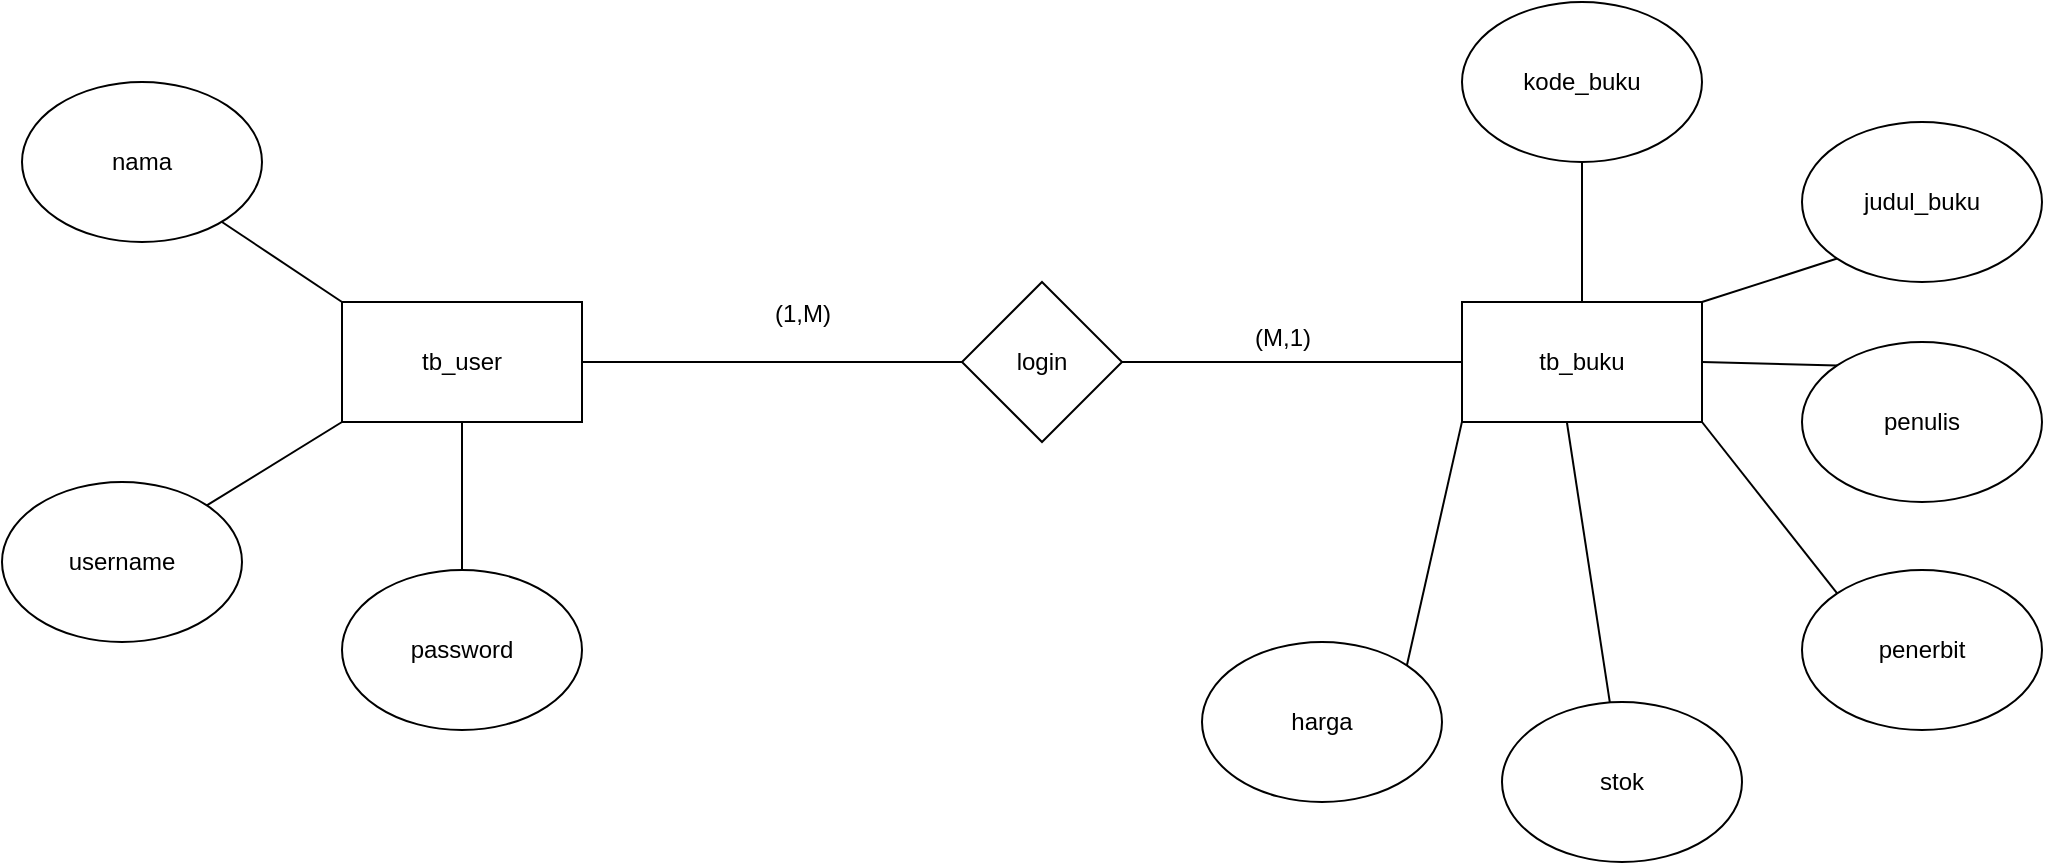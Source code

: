 <mxfile version="13.0.3" type="device"><diagram id="2nXsvceFUJzXW6F60QT5" name="Page-1"><mxGraphModel dx="1240" dy="743" grid="1" gridSize="10" guides="1" tooltips="1" connect="1" arrows="1" fold="1" page="1" pageScale="1" pageWidth="1169" pageHeight="827" math="0" shadow="0"><root><mxCell id="0"/><mxCell id="1" parent="0"/><mxCell id="UKtxnx8FynOcMkHXwv8E-13" style="edgeStyle=orthogonalEdgeStyle;rounded=0;orthogonalLoop=1;jettySize=auto;html=1;exitX=1;exitY=0.5;exitDx=0;exitDy=0;entryX=0;entryY=0.5;entryDx=0;entryDy=0;endArrow=none;endFill=0;" edge="1" parent="1" source="UKtxnx8FynOcMkHXwv8E-1" target="UKtxnx8FynOcMkHXwv8E-8"><mxGeometry relative="1" as="geometry"/></mxCell><mxCell id="UKtxnx8FynOcMkHXwv8E-1" value="tb_user" style="rounded=0;whiteSpace=wrap;html=1;" vertex="1" parent="1"><mxGeometry x="200" y="160" width="120" height="60" as="geometry"/></mxCell><mxCell id="UKtxnx8FynOcMkHXwv8E-2" value="judul_buku" style="ellipse;whiteSpace=wrap;html=1;" vertex="1" parent="1"><mxGeometry x="930" y="70" width="120" height="80" as="geometry"/></mxCell><mxCell id="UKtxnx8FynOcMkHXwv8E-3" value="penerbit" style="ellipse;whiteSpace=wrap;html=1;" vertex="1" parent="1"><mxGeometry x="930" y="294" width="120" height="80" as="geometry"/></mxCell><mxCell id="UKtxnx8FynOcMkHXwv8E-4" value="password" style="ellipse;whiteSpace=wrap;html=1;" vertex="1" parent="1"><mxGeometry x="200" y="294" width="120" height="80" as="geometry"/></mxCell><mxCell id="UKtxnx8FynOcMkHXwv8E-5" value="username" style="ellipse;whiteSpace=wrap;html=1;" vertex="1" parent="1"><mxGeometry x="30" y="250" width="120" height="80" as="geometry"/></mxCell><mxCell id="UKtxnx8FynOcMkHXwv8E-6" value="nama" style="ellipse;whiteSpace=wrap;html=1;" vertex="1" parent="1"><mxGeometry x="40" y="50" width="120" height="80" as="geometry"/></mxCell><mxCell id="UKtxnx8FynOcMkHXwv8E-19" style="edgeStyle=orthogonalEdgeStyle;rounded=0;orthogonalLoop=1;jettySize=auto;html=1;exitX=0.5;exitY=1;exitDx=0;exitDy=0;entryX=0.5;entryY=0;entryDx=0;entryDy=0;endArrow=none;endFill=0;" edge="1" parent="1" source="UKtxnx8FynOcMkHXwv8E-7" target="UKtxnx8FynOcMkHXwv8E-9"><mxGeometry relative="1" as="geometry"/></mxCell><mxCell id="UKtxnx8FynOcMkHXwv8E-7" value="kode_buku" style="ellipse;whiteSpace=wrap;html=1;" vertex="1" parent="1"><mxGeometry x="760" y="10" width="120" height="80" as="geometry"/></mxCell><mxCell id="UKtxnx8FynOcMkHXwv8E-14" style="edgeStyle=orthogonalEdgeStyle;rounded=0;orthogonalLoop=1;jettySize=auto;html=1;exitX=1;exitY=0.5;exitDx=0;exitDy=0;entryX=0;entryY=0.5;entryDx=0;entryDy=0;endArrow=none;endFill=0;" edge="1" parent="1" source="UKtxnx8FynOcMkHXwv8E-8" target="UKtxnx8FynOcMkHXwv8E-9"><mxGeometry relative="1" as="geometry"/></mxCell><mxCell id="UKtxnx8FynOcMkHXwv8E-8" value="login" style="rhombus;whiteSpace=wrap;html=1;" vertex="1" parent="1"><mxGeometry x="510" y="150" width="80" height="80" as="geometry"/></mxCell><mxCell id="UKtxnx8FynOcMkHXwv8E-9" value="tb_buku" style="rounded=0;whiteSpace=wrap;html=1;" vertex="1" parent="1"><mxGeometry x="760" y="160" width="120" height="60" as="geometry"/></mxCell><mxCell id="UKtxnx8FynOcMkHXwv8E-10" value="stok" style="ellipse;whiteSpace=wrap;html=1;" vertex="1" parent="1"><mxGeometry x="780" y="360" width="120" height="80" as="geometry"/></mxCell><mxCell id="UKtxnx8FynOcMkHXwv8E-11" value="penulis" style="ellipse;whiteSpace=wrap;html=1;" vertex="1" parent="1"><mxGeometry x="930" y="180" width="120" height="80" as="geometry"/></mxCell><mxCell id="UKtxnx8FynOcMkHXwv8E-12" value="harga" style="ellipse;whiteSpace=wrap;html=1;" vertex="1" parent="1"><mxGeometry x="630" y="330" width="120" height="80" as="geometry"/></mxCell><mxCell id="UKtxnx8FynOcMkHXwv8E-16" value="" style="endArrow=none;html=1;fontColor=#FF3333;entryX=0;entryY=0;entryDx=0;entryDy=0;endFill=0;" edge="1" parent="1" target="UKtxnx8FynOcMkHXwv8E-1"><mxGeometry width="50" height="50" relative="1" as="geometry"><mxPoint x="140" y="120" as="sourcePoint"/><mxPoint x="690" y="120" as="targetPoint"/></mxGeometry></mxCell><mxCell id="UKtxnx8FynOcMkHXwv8E-17" value="" style="endArrow=none;html=1;fontColor=#FF3333;entryX=0;entryY=1;entryDx=0;entryDy=0;exitX=1;exitY=0;exitDx=0;exitDy=0;endFill=0;" edge="1" parent="1" source="UKtxnx8FynOcMkHXwv8E-5" target="UKtxnx8FynOcMkHXwv8E-1"><mxGeometry width="50" height="50" relative="1" as="geometry"><mxPoint x="150" y="130.0" as="sourcePoint"/><mxPoint x="210" y="170.0" as="targetPoint"/></mxGeometry></mxCell><mxCell id="UKtxnx8FynOcMkHXwv8E-18" value="" style="endArrow=none;html=1;fontColor=#FF3333;entryX=0.5;entryY=1;entryDx=0;entryDy=0;exitX=0.5;exitY=0;exitDx=0;exitDy=0;endFill=0;" edge="1" parent="1" source="UKtxnx8FynOcMkHXwv8E-4" target="UKtxnx8FynOcMkHXwv8E-1"><mxGeometry width="50" height="50" relative="1" as="geometry"><mxPoint x="142.426" y="271.716" as="sourcePoint"/><mxPoint x="210" y="230.0" as="targetPoint"/></mxGeometry></mxCell><mxCell id="UKtxnx8FynOcMkHXwv8E-20" value="" style="endArrow=none;html=1;fontColor=#FF3333;exitX=1;exitY=0;exitDx=0;exitDy=0;entryX=0;entryY=1;entryDx=0;entryDy=0;endFill=0;" edge="1" parent="1" source="UKtxnx8FynOcMkHXwv8E-9" target="UKtxnx8FynOcMkHXwv8E-2"><mxGeometry width="50" height="50" relative="1" as="geometry"><mxPoint x="880" y="180" as="sourcePoint"/><mxPoint x="930" y="130" as="targetPoint"/></mxGeometry></mxCell><mxCell id="UKtxnx8FynOcMkHXwv8E-21" value="" style="endArrow=none;html=1;fontColor=#FF3333;exitX=1;exitY=0.5;exitDx=0;exitDy=0;entryX=0;entryY=0;entryDx=0;entryDy=0;endFill=0;" edge="1" parent="1" source="UKtxnx8FynOcMkHXwv8E-9" target="UKtxnx8FynOcMkHXwv8E-11"><mxGeometry width="50" height="50" relative="1" as="geometry"><mxPoint x="890" y="170.0" as="sourcePoint"/><mxPoint x="957.574" y="148.284" as="targetPoint"/></mxGeometry></mxCell><mxCell id="UKtxnx8FynOcMkHXwv8E-22" value="" style="endArrow=none;html=1;fontColor=#FF3333;exitX=1;exitY=1;exitDx=0;exitDy=0;entryX=0;entryY=0;entryDx=0;entryDy=0;endFill=0;" edge="1" parent="1" source="UKtxnx8FynOcMkHXwv8E-9" target="UKtxnx8FynOcMkHXwv8E-3"><mxGeometry width="50" height="50" relative="1" as="geometry"><mxPoint x="890" y="200.0" as="sourcePoint"/><mxPoint x="957.574" y="201.716" as="targetPoint"/></mxGeometry></mxCell><mxCell id="UKtxnx8FynOcMkHXwv8E-23" value="" style="endArrow=none;html=1;fontColor=#FF3333;exitX=1;exitY=1;exitDx=0;exitDy=0;endFill=0;" edge="1" parent="1" target="UKtxnx8FynOcMkHXwv8E-10"><mxGeometry width="50" height="50" relative="1" as="geometry"><mxPoint x="812.43" y="220.0" as="sourcePoint"/><mxPoint x="880.004" y="305.716" as="targetPoint"/></mxGeometry></mxCell><mxCell id="UKtxnx8FynOcMkHXwv8E-24" value="" style="endArrow=none;html=1;fontColor=#FF3333;exitX=1;exitY=1;exitDx=0;exitDy=0;entryX=1;entryY=0;entryDx=0;entryDy=0;endFill=0;" edge="1" parent="1" target="UKtxnx8FynOcMkHXwv8E-12"><mxGeometry width="50" height="50" relative="1" as="geometry"><mxPoint x="760.0" y="219.8" as="sourcePoint"/><mxPoint x="781.569" y="360.001" as="targetPoint"/></mxGeometry></mxCell><mxCell id="UKtxnx8FynOcMkHXwv8E-25" value="(1,M)" style="text;html=1;align=center;verticalAlign=middle;resizable=0;points=[];autosize=1;" vertex="1" parent="1"><mxGeometry x="410" y="156" width="40" height="20" as="geometry"/></mxCell><mxCell id="UKtxnx8FynOcMkHXwv8E-26" value="(M,1)" style="text;html=1;align=center;verticalAlign=middle;resizable=0;points=[];autosize=1;" vertex="1" parent="1"><mxGeometry x="650" y="168" width="40" height="20" as="geometry"/></mxCell></root></mxGraphModel></diagram></mxfile>